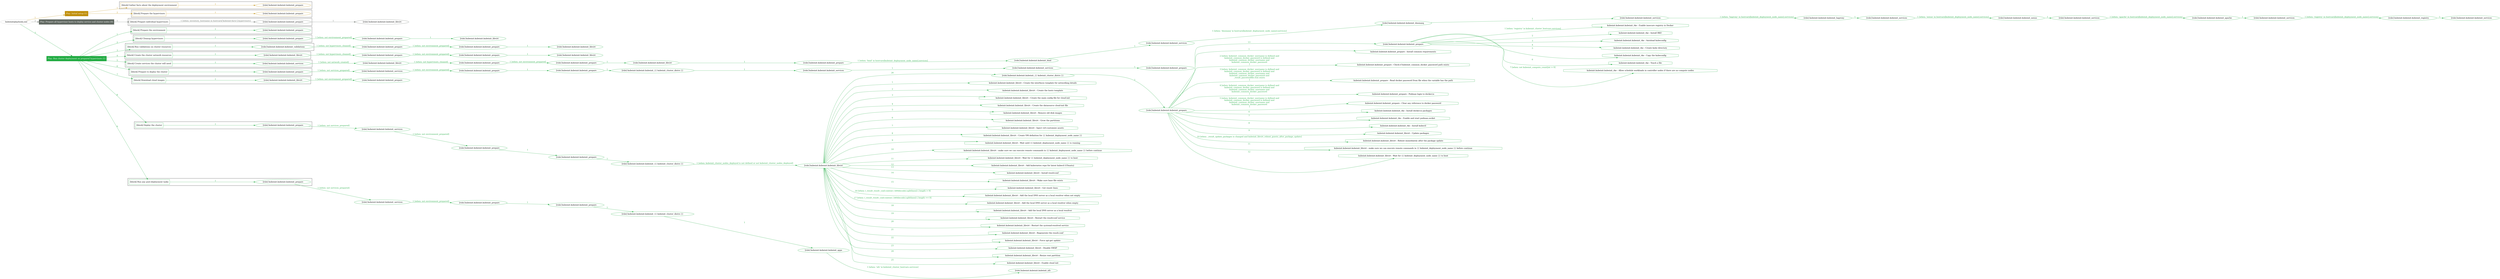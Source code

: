 digraph {
	graph [concentrate=true ordering=in rankdir=LR ratio=fill]
	edge [esep=5 sep=10]
	"kubeinit/playbook.yml" [id=root_node style=dotted]
	play_d7630426 [label="Play: Initial setup (1)" color="#c08f0c" fontcolor="#ffffff" id=play_d7630426 shape=box style=filled tooltip=localhost]
	"kubeinit/playbook.yml" -> play_d7630426 [label="1 " color="#c08f0c" fontcolor="#c08f0c" id=edge_6186f592 labeltooltip="1 " tooltip="1 "]
	subgraph "kubeinit.kubeinit.kubeinit_prepare" {
		role_f174a5b7 [label="[role] kubeinit.kubeinit.kubeinit_prepare" color="#c08f0c" id=role_f174a5b7 tooltip="kubeinit.kubeinit.kubeinit_prepare"]
	}
	subgraph "kubeinit.kubeinit.kubeinit_prepare" {
		role_2b1891bf [label="[role] kubeinit.kubeinit.kubeinit_prepare" color="#c08f0c" id=role_2b1891bf tooltip="kubeinit.kubeinit.kubeinit_prepare"]
	}
	subgraph "Play: Initial setup (1)" {
		play_d7630426 -> block_72f4b27d [label=1 color="#c08f0c" fontcolor="#c08f0c" id=edge_82aa6027 labeltooltip=1 tooltip=1]
		subgraph cluster_block_72f4b27d {
			block_72f4b27d [label="[block] Gather facts about the deployment environment" color="#c08f0c" id=block_72f4b27d labeltooltip="Gather facts about the deployment environment" shape=box tooltip="Gather facts about the deployment environment"]
			block_72f4b27d -> role_f174a5b7 [label="1 " color="#c08f0c" fontcolor="#c08f0c" id=edge_ca873983 labeltooltip="1 " tooltip="1 "]
		}
		play_d7630426 -> block_20f0e518 [label=2 color="#c08f0c" fontcolor="#c08f0c" id=edge_2b698513 labeltooltip=2 tooltip=2]
		subgraph cluster_block_20f0e518 {
			block_20f0e518 [label="[block] Prepare the hypervisors" color="#c08f0c" id=block_20f0e518 labeltooltip="Prepare the hypervisors" shape=box tooltip="Prepare the hypervisors"]
			block_20f0e518 -> role_2b1891bf [label="1 " color="#c08f0c" fontcolor="#c08f0c" id=edge_3a8e3088 labeltooltip="1 " tooltip="1 "]
		}
	}
	play_b2bd584c [label="Play: Prepare all hypervisor hosts to deploy service and cluster nodes (0)" color="#626a63" fontcolor="#ffffff" id=play_b2bd584c shape=box style=filled tooltip="Play: Prepare all hypervisor hosts to deploy service and cluster nodes (0)"]
	"kubeinit/playbook.yml" -> play_b2bd584c [label="2 " color="#626a63" fontcolor="#626a63" id=edge_94972485 labeltooltip="2 " tooltip="2 "]
	subgraph "kubeinit.kubeinit.kubeinit_libvirt" {
		role_99f44901 [label="[role] kubeinit.kubeinit.kubeinit_libvirt" color="#626a63" id=role_99f44901 tooltip="kubeinit.kubeinit.kubeinit_libvirt"]
	}
	subgraph "kubeinit.kubeinit.kubeinit_prepare" {
		role_785726aa [label="[role] kubeinit.kubeinit.kubeinit_prepare" color="#626a63" id=role_785726aa tooltip="kubeinit.kubeinit.kubeinit_prepare"]
		role_785726aa -> role_99f44901 [label="1 " color="#626a63" fontcolor="#626a63" id=edge_26c50a71 labeltooltip="1 " tooltip="1 "]
	}
	subgraph "Play: Prepare all hypervisor hosts to deploy service and cluster nodes (0)" {
		play_b2bd584c -> block_5d3178e6 [label=1 color="#626a63" fontcolor="#626a63" id=edge_681bf70f labeltooltip=1 tooltip=1]
		subgraph cluster_block_5d3178e6 {
			block_5d3178e6 [label="[block] Prepare individual hypervisors" color="#626a63" id=block_5d3178e6 labeltooltip="Prepare individual hypervisors" shape=box tooltip="Prepare individual hypervisors"]
			block_5d3178e6 -> role_785726aa [label="1 [when: inventory_hostname in hostvars['kubeinit-facts'].hypervisors]" color="#626a63" fontcolor="#626a63" id=edge_6f16a410 labeltooltip="1 [when: inventory_hostname in hostvars['kubeinit-facts'].hypervisors]" tooltip="1 [when: inventory_hostname in hostvars['kubeinit-facts'].hypervisors]"]
		}
	}
	play_5429fdf3 [label="Play: Run cluster deployment on prepared hypervisors (1)" color="#21ab42" fontcolor="#ffffff" id=play_5429fdf3 shape=box style=filled tooltip=localhost]
	"kubeinit/playbook.yml" -> play_5429fdf3 [label="3 " color="#21ab42" fontcolor="#21ab42" id=edge_417426d0 labeltooltip="3 " tooltip="3 "]
	subgraph "kubeinit.kubeinit.kubeinit_prepare" {
		role_e53ce7b7 [label="[role] kubeinit.kubeinit.kubeinit_prepare" color="#21ab42" id=role_e53ce7b7 tooltip="kubeinit.kubeinit.kubeinit_prepare"]
	}
	subgraph "kubeinit.kubeinit.kubeinit_libvirt" {
		role_d3d6a9a5 [label="[role] kubeinit.kubeinit.kubeinit_libvirt" color="#21ab42" id=role_d3d6a9a5 tooltip="kubeinit.kubeinit.kubeinit_libvirt"]
	}
	subgraph "kubeinit.kubeinit.kubeinit_prepare" {
		role_614852b3 [label="[role] kubeinit.kubeinit.kubeinit_prepare" color="#21ab42" id=role_614852b3 tooltip="kubeinit.kubeinit.kubeinit_prepare"]
		role_614852b3 -> role_d3d6a9a5 [label="1 " color="#21ab42" fontcolor="#21ab42" id=edge_6a63fb25 labeltooltip="1 " tooltip="1 "]
	}
	subgraph "kubeinit.kubeinit.kubeinit_prepare" {
		role_2cf34279 [label="[role] kubeinit.kubeinit.kubeinit_prepare" color="#21ab42" id=role_2cf34279 tooltip="kubeinit.kubeinit.kubeinit_prepare"]
		role_2cf34279 -> role_614852b3 [label="1 [when: not environment_prepared]" color="#21ab42" fontcolor="#21ab42" id=edge_291ad64c labeltooltip="1 [when: not environment_prepared]" tooltip="1 [when: not environment_prepared]"]
	}
	subgraph "kubeinit.kubeinit.kubeinit_libvirt" {
		role_a32f9aee [label="[role] kubeinit.kubeinit.kubeinit_libvirt" color="#21ab42" id=role_a32f9aee tooltip="kubeinit.kubeinit.kubeinit_libvirt"]
	}
	subgraph "kubeinit.kubeinit.kubeinit_prepare" {
		role_52d81473 [label="[role] kubeinit.kubeinit.kubeinit_prepare" color="#21ab42" id=role_52d81473 tooltip="kubeinit.kubeinit.kubeinit_prepare"]
		role_52d81473 -> role_a32f9aee [label="1 " color="#21ab42" fontcolor="#21ab42" id=edge_5fd5e8c0 labeltooltip="1 " tooltip="1 "]
	}
	subgraph "kubeinit.kubeinit.kubeinit_prepare" {
		role_1f756d0e [label="[role] kubeinit.kubeinit.kubeinit_prepare" color="#21ab42" id=role_1f756d0e tooltip="kubeinit.kubeinit.kubeinit_prepare"]
		role_1f756d0e -> role_52d81473 [label="1 [when: not environment_prepared]" color="#21ab42" fontcolor="#21ab42" id=edge_75bf63f0 labeltooltip="1 [when: not environment_prepared]" tooltip="1 [when: not environment_prepared]"]
	}
	subgraph "kubeinit.kubeinit.kubeinit_validations" {
		role_09213814 [label="[role] kubeinit.kubeinit.kubeinit_validations" color="#21ab42" id=role_09213814 tooltip="kubeinit.kubeinit.kubeinit_validations"]
		role_09213814 -> role_1f756d0e [label="1 [when: not hypervisors_cleaned]" color="#21ab42" fontcolor="#21ab42" id=edge_ecf8e88e labeltooltip="1 [when: not hypervisors_cleaned]" tooltip="1 [when: not hypervisors_cleaned]"]
	}
	subgraph "kubeinit.kubeinit.kubeinit_libvirt" {
		role_cd025301 [label="[role] kubeinit.kubeinit.kubeinit_libvirt" color="#21ab42" id=role_cd025301 tooltip="kubeinit.kubeinit.kubeinit_libvirt"]
	}
	subgraph "kubeinit.kubeinit.kubeinit_prepare" {
		role_a42c4426 [label="[role] kubeinit.kubeinit.kubeinit_prepare" color="#21ab42" id=role_a42c4426 tooltip="kubeinit.kubeinit.kubeinit_prepare"]
		role_a42c4426 -> role_cd025301 [label="1 " color="#21ab42" fontcolor="#21ab42" id=edge_bda5fb0e labeltooltip="1 " tooltip="1 "]
	}
	subgraph "kubeinit.kubeinit.kubeinit_prepare" {
		role_297b3be6 [label="[role] kubeinit.kubeinit.kubeinit_prepare" color="#21ab42" id=role_297b3be6 tooltip="kubeinit.kubeinit.kubeinit_prepare"]
		role_297b3be6 -> role_a42c4426 [label="1 [when: not environment_prepared]" color="#21ab42" fontcolor="#21ab42" id=edge_bd7a0ce2 labeltooltip="1 [when: not environment_prepared]" tooltip="1 [when: not environment_prepared]"]
	}
	subgraph "kubeinit.kubeinit.kubeinit_libvirt" {
		role_f69dc6ad [label="[role] kubeinit.kubeinit.kubeinit_libvirt" color="#21ab42" id=role_f69dc6ad tooltip="kubeinit.kubeinit.kubeinit_libvirt"]
		role_f69dc6ad -> role_297b3be6 [label="1 [when: not hypervisors_cleaned]" color="#21ab42" fontcolor="#21ab42" id=edge_9bc001b3 labeltooltip="1 [when: not hypervisors_cleaned]" tooltip="1 [when: not hypervisors_cleaned]"]
	}
	subgraph "kubeinit.kubeinit.kubeinit_services" {
		role_2b25bcc0 [label="[role] kubeinit.kubeinit.kubeinit_services" color="#21ab42" id=role_2b25bcc0 tooltip="kubeinit.kubeinit.kubeinit_services"]
	}
	subgraph "kubeinit.kubeinit.kubeinit_registry" {
		role_d5318ec6 [label="[role] kubeinit.kubeinit.kubeinit_registry" color="#21ab42" id=role_d5318ec6 tooltip="kubeinit.kubeinit.kubeinit_registry"]
		role_d5318ec6 -> role_2b25bcc0 [label="1 " color="#21ab42" fontcolor="#21ab42" id=edge_c362cf76 labeltooltip="1 " tooltip="1 "]
	}
	subgraph "kubeinit.kubeinit.kubeinit_services" {
		role_625a7eff [label="[role] kubeinit.kubeinit.kubeinit_services" color="#21ab42" id=role_625a7eff tooltip="kubeinit.kubeinit.kubeinit_services"]
		role_625a7eff -> role_d5318ec6 [label="1 [when: 'registry' in hostvars[kubeinit_deployment_node_name].services]" color="#21ab42" fontcolor="#21ab42" id=edge_f3a1c454 labeltooltip="1 [when: 'registry' in hostvars[kubeinit_deployment_node_name].services]" tooltip="1 [when: 'registry' in hostvars[kubeinit_deployment_node_name].services]"]
	}
	subgraph "kubeinit.kubeinit.kubeinit_apache" {
		role_00d7f1e0 [label="[role] kubeinit.kubeinit.kubeinit_apache" color="#21ab42" id=role_00d7f1e0 tooltip="kubeinit.kubeinit.kubeinit_apache"]
		role_00d7f1e0 -> role_625a7eff [label="1 " color="#21ab42" fontcolor="#21ab42" id=edge_b7467f21 labeltooltip="1 " tooltip="1 "]
	}
	subgraph "kubeinit.kubeinit.kubeinit_services" {
		role_c7f39414 [label="[role] kubeinit.kubeinit.kubeinit_services" color="#21ab42" id=role_c7f39414 tooltip="kubeinit.kubeinit.kubeinit_services"]
		role_c7f39414 -> role_00d7f1e0 [label="1 [when: 'apache' in hostvars[kubeinit_deployment_node_name].services]" color="#21ab42" fontcolor="#21ab42" id=edge_4b50162b labeltooltip="1 [when: 'apache' in hostvars[kubeinit_deployment_node_name].services]" tooltip="1 [when: 'apache' in hostvars[kubeinit_deployment_node_name].services]"]
	}
	subgraph "kubeinit.kubeinit.kubeinit_nexus" {
		role_c33dc240 [label="[role] kubeinit.kubeinit.kubeinit_nexus" color="#21ab42" id=role_c33dc240 tooltip="kubeinit.kubeinit.kubeinit_nexus"]
		role_c33dc240 -> role_c7f39414 [label="1 " color="#21ab42" fontcolor="#21ab42" id=edge_1bb4cd48 labeltooltip="1 " tooltip="1 "]
	}
	subgraph "kubeinit.kubeinit.kubeinit_services" {
		role_8f217f3e [label="[role] kubeinit.kubeinit.kubeinit_services" color="#21ab42" id=role_8f217f3e tooltip="kubeinit.kubeinit.kubeinit_services"]
		role_8f217f3e -> role_c33dc240 [label="1 [when: 'nexus' in hostvars[kubeinit_deployment_node_name].services]" color="#21ab42" fontcolor="#21ab42" id=edge_7f91e927 labeltooltip="1 [when: 'nexus' in hostvars[kubeinit_deployment_node_name].services]" tooltip="1 [when: 'nexus' in hostvars[kubeinit_deployment_node_name].services]"]
	}
	subgraph "kubeinit.kubeinit.kubeinit_haproxy" {
		role_0ed24064 [label="[role] kubeinit.kubeinit.kubeinit_haproxy" color="#21ab42" id=role_0ed24064 tooltip="kubeinit.kubeinit.kubeinit_haproxy"]
		role_0ed24064 -> role_8f217f3e [label="1 " color="#21ab42" fontcolor="#21ab42" id=edge_8a2be3cb labeltooltip="1 " tooltip="1 "]
	}
	subgraph "kubeinit.kubeinit.kubeinit_services" {
		role_bca3f1de [label="[role] kubeinit.kubeinit.kubeinit_services" color="#21ab42" id=role_bca3f1de tooltip="kubeinit.kubeinit.kubeinit_services"]
		role_bca3f1de -> role_0ed24064 [label="1 [when: 'haproxy' in hostvars[kubeinit_deployment_node_name].services]" color="#21ab42" fontcolor="#21ab42" id=edge_1f30d710 labeltooltip="1 [when: 'haproxy' in hostvars[kubeinit_deployment_node_name].services]" tooltip="1 [when: 'haproxy' in hostvars[kubeinit_deployment_node_name].services]"]
	}
	subgraph "kubeinit.kubeinit.kubeinit_dnsmasq" {
		role_a9f6199c [label="[role] kubeinit.kubeinit.kubeinit_dnsmasq" color="#21ab42" id=role_a9f6199c tooltip="kubeinit.kubeinit.kubeinit_dnsmasq"]
		role_a9f6199c -> role_bca3f1de [label="1 " color="#21ab42" fontcolor="#21ab42" id=edge_4d7b8718 labeltooltip="1 " tooltip="1 "]
	}
	subgraph "kubeinit.kubeinit.kubeinit_services" {
		role_20d169c3 [label="[role] kubeinit.kubeinit.kubeinit_services" color="#21ab42" id=role_20d169c3 tooltip="kubeinit.kubeinit.kubeinit_services"]
		role_20d169c3 -> role_a9f6199c [label="1 [when: 'dnsmasq' in hostvars[kubeinit_deployment_node_name].services]" color="#21ab42" fontcolor="#21ab42" id=edge_cd0b69bd labeltooltip="1 [when: 'dnsmasq' in hostvars[kubeinit_deployment_node_name].services]" tooltip="1 [when: 'dnsmasq' in hostvars[kubeinit_deployment_node_name].services]"]
	}
	subgraph "kubeinit.kubeinit.kubeinit_bind" {
		role_e2cbfd6f [label="[role] kubeinit.kubeinit.kubeinit_bind" color="#21ab42" id=role_e2cbfd6f tooltip="kubeinit.kubeinit.kubeinit_bind"]
		role_e2cbfd6f -> role_20d169c3 [label="1 " color="#21ab42" fontcolor="#21ab42" id=edge_66e5295b labeltooltip="1 " tooltip="1 "]
	}
	subgraph "kubeinit.kubeinit.kubeinit_prepare" {
		role_f84a5e07 [label="[role] kubeinit.kubeinit.kubeinit_prepare" color="#21ab42" id=role_f84a5e07 tooltip="kubeinit.kubeinit.kubeinit_prepare"]
		role_f84a5e07 -> role_e2cbfd6f [label="1 [when: 'bind' in hostvars[kubeinit_deployment_node_name].services]" color="#21ab42" fontcolor="#21ab42" id=edge_e8f1d95c labeltooltip="1 [when: 'bind' in hostvars[kubeinit_deployment_node_name].services]" tooltip="1 [when: 'bind' in hostvars[kubeinit_deployment_node_name].services]"]
	}
	subgraph "kubeinit.kubeinit.kubeinit_libvirt" {
		role_e64e03a9 [label="[role] kubeinit.kubeinit.kubeinit_libvirt" color="#21ab42" id=role_e64e03a9 tooltip="kubeinit.kubeinit.kubeinit_libvirt"]
		role_e64e03a9 -> role_f84a5e07 [label="1 " color="#21ab42" fontcolor="#21ab42" id=edge_0e96aa29 labeltooltip="1 " tooltip="1 "]
	}
	subgraph "kubeinit.kubeinit.kubeinit_prepare" {
		role_f126620a [label="[role] kubeinit.kubeinit.kubeinit_prepare" color="#21ab42" id=role_f126620a tooltip="kubeinit.kubeinit.kubeinit_prepare"]
		role_f126620a -> role_e64e03a9 [label="1 " color="#21ab42" fontcolor="#21ab42" id=edge_0d6c3c79 labeltooltip="1 " tooltip="1 "]
	}
	subgraph "kubeinit.kubeinit.kubeinit_prepare" {
		role_848fb8d8 [label="[role] kubeinit.kubeinit.kubeinit_prepare" color="#21ab42" id=role_848fb8d8 tooltip="kubeinit.kubeinit.kubeinit_prepare"]
		role_848fb8d8 -> role_f126620a [label="1 [when: not environment_prepared]" color="#21ab42" fontcolor="#21ab42" id=edge_74267ad3 labeltooltip="1 [when: not environment_prepared]" tooltip="1 [when: not environment_prepared]"]
	}
	subgraph "kubeinit.kubeinit.kubeinit_libvirt" {
		role_32ed69fa [label="[role] kubeinit.kubeinit.kubeinit_libvirt" color="#21ab42" id=role_32ed69fa tooltip="kubeinit.kubeinit.kubeinit_libvirt"]
		role_32ed69fa -> role_848fb8d8 [label="1 [when: not hypervisors_cleaned]" color="#21ab42" fontcolor="#21ab42" id=edge_1349332b labeltooltip="1 [when: not hypervisors_cleaned]" tooltip="1 [when: not hypervisors_cleaned]"]
	}
	subgraph "kubeinit.kubeinit.kubeinit_services" {
		role_92c1392a [label="[role] kubeinit.kubeinit.kubeinit_services" color="#21ab42" id=role_92c1392a tooltip="kubeinit.kubeinit.kubeinit_services"]
		role_92c1392a -> role_32ed69fa [label="1 [when: not network_created]" color="#21ab42" fontcolor="#21ab42" id=edge_e3269fe6 labeltooltip="1 [when: not network_created]" tooltip="1 [when: not network_created]"]
	}
	subgraph "kubeinit.kubeinit.kubeinit_prepare" {
		role_89e7debb [label="[role] kubeinit.kubeinit.kubeinit_prepare" color="#21ab42" id=role_89e7debb tooltip="kubeinit.kubeinit.kubeinit_prepare"]
	}
	subgraph "kubeinit.kubeinit.kubeinit_services" {
		role_19ffb498 [label="[role] kubeinit.kubeinit.kubeinit_services" color="#21ab42" id=role_19ffb498 tooltip="kubeinit.kubeinit.kubeinit_services"]
		role_19ffb498 -> role_89e7debb [label="1 " color="#21ab42" fontcolor="#21ab42" id=edge_e6243e8b labeltooltip="1 " tooltip="1 "]
	}
	subgraph "kubeinit.kubeinit.kubeinit_services" {
		role_038a5478 [label="[role] kubeinit.kubeinit.kubeinit_services" color="#21ab42" id=role_038a5478 tooltip="kubeinit.kubeinit.kubeinit_services"]
		role_038a5478 -> role_19ffb498 [label="1 " color="#21ab42" fontcolor="#21ab42" id=edge_67b1daf3 labeltooltip="1 " tooltip="1 "]
	}
	subgraph "kubeinit.kubeinit.kubeinit_{{ kubeinit_cluster_distro }}" {
		role_bf86c2d0 [label="[role] kubeinit.kubeinit.kubeinit_{{ kubeinit_cluster_distro }}" color="#21ab42" id=role_bf86c2d0 tooltip="kubeinit.kubeinit.kubeinit_{{ kubeinit_cluster_distro }}"]
		role_bf86c2d0 -> role_038a5478 [label="1 " color="#21ab42" fontcolor="#21ab42" id=edge_a07042ea labeltooltip="1 " tooltip="1 "]
	}
	subgraph "kubeinit.kubeinit.kubeinit_prepare" {
		role_8941cff4 [label="[role] kubeinit.kubeinit.kubeinit_prepare" color="#21ab42" id=role_8941cff4 tooltip="kubeinit.kubeinit.kubeinit_prepare"]
		role_8941cff4 -> role_bf86c2d0 [label="1 " color="#21ab42" fontcolor="#21ab42" id=edge_11d1d630 labeltooltip="1 " tooltip="1 "]
	}
	subgraph "kubeinit.kubeinit.kubeinit_prepare" {
		role_c56b4e41 [label="[role] kubeinit.kubeinit.kubeinit_prepare" color="#21ab42" id=role_c56b4e41 tooltip="kubeinit.kubeinit.kubeinit_prepare"]
		role_c56b4e41 -> role_8941cff4 [label="1 " color="#21ab42" fontcolor="#21ab42" id=edge_83d3fdc8 labeltooltip="1 " tooltip="1 "]
	}
	subgraph "kubeinit.kubeinit.kubeinit_services" {
		role_69688699 [label="[role] kubeinit.kubeinit.kubeinit_services" color="#21ab42" id=role_69688699 tooltip="kubeinit.kubeinit.kubeinit_services"]
		role_69688699 -> role_c56b4e41 [label="1 [when: not environment_prepared]" color="#21ab42" fontcolor="#21ab42" id=edge_01d7ccff labeltooltip="1 [when: not environment_prepared]" tooltip="1 [when: not environment_prepared]"]
	}
	subgraph "kubeinit.kubeinit.kubeinit_prepare" {
		role_2dfd5dc5 [label="[role] kubeinit.kubeinit.kubeinit_prepare" color="#21ab42" id=role_2dfd5dc5 tooltip="kubeinit.kubeinit.kubeinit_prepare"]
		role_2dfd5dc5 -> role_69688699 [label="1 [when: not services_prepared]" color="#21ab42" fontcolor="#21ab42" id=edge_8a5c8348 labeltooltip="1 [when: not services_prepared]" tooltip="1 [when: not services_prepared]"]
	}
	subgraph "kubeinit.kubeinit.kubeinit_prepare" {
		role_c169dea8 [label="[role] kubeinit.kubeinit.kubeinit_prepare" color="#21ab42" id=role_c169dea8 tooltip="kubeinit.kubeinit.kubeinit_prepare"]
	}
	subgraph "kubeinit.kubeinit.kubeinit_libvirt" {
		role_140b3085 [label="[role] kubeinit.kubeinit.kubeinit_libvirt" color="#21ab42" id=role_140b3085 tooltip="kubeinit.kubeinit.kubeinit_libvirt"]
		role_140b3085 -> role_c169dea8 [label="1 [when: not environment_prepared]" color="#21ab42" fontcolor="#21ab42" id=edge_5dfe78a4 labeltooltip="1 [when: not environment_prepared]" tooltip="1 [when: not environment_prepared]"]
	}
	subgraph "kubeinit.kubeinit.kubeinit_prepare" {
		role_e8f7cb70 [label="[role] kubeinit.kubeinit.kubeinit_prepare" color="#21ab42" id=role_e8f7cb70 tooltip="kubeinit.kubeinit.kubeinit_prepare"]
		task_f907764f [label="kubeinit.kubeinit.kubeinit_rke : Enable insecure registry in Docker" color="#21ab42" id=task_f907764f shape=octagon tooltip="kubeinit.kubeinit.kubeinit_rke : Enable insecure registry in Docker"]
		role_e8f7cb70 -> task_f907764f [label="1 [when: 'registry' in kubeinit_cluster_hostvars.services]" color="#21ab42" fontcolor="#21ab42" id=edge_9311d511 labeltooltip="1 [when: 'registry' in kubeinit_cluster_hostvars.services]" tooltip="1 [when: 'registry' in kubeinit_cluster_hostvars.services]"]
		task_2a68c012 [label="kubeinit.kubeinit.kubeinit_rke : Install RKE" color="#21ab42" id=task_2a68c012 shape=octagon tooltip="kubeinit.kubeinit.kubeinit_rke : Install RKE"]
		role_e8f7cb70 -> task_2a68c012 [label="2 " color="#21ab42" fontcolor="#21ab42" id=edge_b1a9591a labeltooltip="2 " tooltip="2 "]
		task_7735698d [label="kubeinit.kubeinit.kubeinit_rke : Autoload kubeconfig" color="#21ab42" id=task_7735698d shape=octagon tooltip="kubeinit.kubeinit.kubeinit_rke : Autoload kubeconfig"]
		role_e8f7cb70 -> task_7735698d [label="3 " color="#21ab42" fontcolor="#21ab42" id=edge_57ed6bdc labeltooltip="3 " tooltip="3 "]
		task_3555c6ad [label="kubeinit.kubeinit.kubeinit_rke : Create kube directory" color="#21ab42" id=task_3555c6ad shape=octagon tooltip="kubeinit.kubeinit.kubeinit_rke : Create kube directory"]
		role_e8f7cb70 -> task_3555c6ad [label="4 " color="#21ab42" fontcolor="#21ab42" id=edge_ee790bb1 labeltooltip="4 " tooltip="4 "]
		task_f5e4bf6a [label="kubeinit.kubeinit.kubeinit_rke : Copy the kubeconfig" color="#21ab42" id=task_f5e4bf6a shape=octagon tooltip="kubeinit.kubeinit.kubeinit_rke : Copy the kubeconfig"]
		role_e8f7cb70 -> task_f5e4bf6a [label="5 " color="#21ab42" fontcolor="#21ab42" id=edge_d25e945c labeltooltip="5 " tooltip="5 "]
		task_cc2a637e [label="kubeinit.kubeinit.kubeinit_rke : Touch a file" color="#21ab42" id=task_cc2a637e shape=octagon tooltip="kubeinit.kubeinit.kubeinit_rke : Touch a file"]
		role_e8f7cb70 -> task_cc2a637e [label="6 " color="#21ab42" fontcolor="#21ab42" id=edge_16b4e2fa labeltooltip="6 " tooltip="6 "]
		task_39144019 [label="kubeinit.kubeinit.kubeinit_rke : Allow schedule workloads in controller nodes if there are no compute nodes" color="#21ab42" id=task_39144019 shape=octagon tooltip="kubeinit.kubeinit.kubeinit_rke : Allow schedule workloads in controller nodes if there are no compute nodes"]
		role_e8f7cb70 -> task_39144019 [label="7 [when: not kubeinit_compute_count|int > 0]" color="#21ab42" fontcolor="#21ab42" id=edge_04189ab2 labeltooltip="7 [when: not kubeinit_compute_count|int > 0]" tooltip="7 [when: not kubeinit_compute_count|int > 0]"]
	}
	subgraph "kubeinit.kubeinit.kubeinit_prepare" {
		role_1b59782e [label="[role] kubeinit.kubeinit.kubeinit_prepare" color="#21ab42" id=role_1b59782e tooltip="kubeinit.kubeinit.kubeinit_prepare"]
		task_bac04933 [label="kubeinit.kubeinit.kubeinit_prepare : Install common requirements" color="#21ab42" id=task_bac04933 shape=octagon tooltip="kubeinit.kubeinit.kubeinit_prepare : Install common requirements"]
		role_1b59782e -> task_bac04933 [label="1 " color="#21ab42" fontcolor="#21ab42" id=edge_6a2d7457 labeltooltip="1 " tooltip="1 "]
		task_f7f42265 [label="kubeinit.kubeinit.kubeinit_prepare : Check if kubeinit_common_docker_password path exists" color="#21ab42" id=task_f7f42265 shape=octagon tooltip="kubeinit.kubeinit.kubeinit_prepare : Check if kubeinit_common_docker_password path exists"]
		role_1b59782e -> task_f7f42265 [label="2 [when: kubeinit_common_docker_username is defined and
kubeinit_common_docker_password is defined and
kubeinit_common_docker_username and
kubeinit_common_docker_password
]" color="#21ab42" fontcolor="#21ab42" id=edge_e258e07a labeltooltip="2 [when: kubeinit_common_docker_username is defined and
kubeinit_common_docker_password is defined and
kubeinit_common_docker_username and
kubeinit_common_docker_password
]" tooltip="2 [when: kubeinit_common_docker_username is defined and
kubeinit_common_docker_password is defined and
kubeinit_common_docker_username and
kubeinit_common_docker_password
]"]
		task_36eddfe1 [label="kubeinit.kubeinit.kubeinit_prepare : Read docker password from file when the variable has the path" color="#21ab42" id=task_36eddfe1 shape=octagon tooltip="kubeinit.kubeinit.kubeinit_prepare : Read docker password from file when the variable has the path"]
		role_1b59782e -> task_36eddfe1 [label="3 [when: kubeinit_common_docker_username is defined and
kubeinit_common_docker_password is defined and
kubeinit_common_docker_username and
kubeinit_common_docker_password and
_result_passwordfile.stat.exists
]" color="#21ab42" fontcolor="#21ab42" id=edge_fe2bb326 labeltooltip="3 [when: kubeinit_common_docker_username is defined and
kubeinit_common_docker_password is defined and
kubeinit_common_docker_username and
kubeinit_common_docker_password and
_result_passwordfile.stat.exists
]" tooltip="3 [when: kubeinit_common_docker_username is defined and
kubeinit_common_docker_password is defined and
kubeinit_common_docker_username and
kubeinit_common_docker_password and
_result_passwordfile.stat.exists
]"]
		task_0e2bea5c [label="kubeinit.kubeinit.kubeinit_prepare : Podman login to docker.io" color="#21ab42" id=task_0e2bea5c shape=octagon tooltip="kubeinit.kubeinit.kubeinit_prepare : Podman login to docker.io"]
		role_1b59782e -> task_0e2bea5c [label="4 [when: kubeinit_common_docker_username is defined and
kubeinit_common_docker_password is defined and
kubeinit_common_docker_username and
kubeinit_common_docker_password
]" color="#21ab42" fontcolor="#21ab42" id=edge_931abf28 labeltooltip="4 [when: kubeinit_common_docker_username is defined and
kubeinit_common_docker_password is defined and
kubeinit_common_docker_username and
kubeinit_common_docker_password
]" tooltip="4 [when: kubeinit_common_docker_username is defined and
kubeinit_common_docker_password is defined and
kubeinit_common_docker_username and
kubeinit_common_docker_password
]"]
		task_cbdad895 [label="kubeinit.kubeinit.kubeinit_prepare : Clear any reference to docker password" color="#21ab42" id=task_cbdad895 shape=octagon tooltip="kubeinit.kubeinit.kubeinit_prepare : Clear any reference to docker password"]
		role_1b59782e -> task_cbdad895 [label="5 [when: kubeinit_common_docker_username is defined and
kubeinit_common_docker_password is defined and
kubeinit_common_docker_username and
kubeinit_common_docker_password
]" color="#21ab42" fontcolor="#21ab42" id=edge_878f6db7 labeltooltip="5 [when: kubeinit_common_docker_username is defined and
kubeinit_common_docker_password is defined and
kubeinit_common_docker_username and
kubeinit_common_docker_password
]" tooltip="5 [when: kubeinit_common_docker_username is defined and
kubeinit_common_docker_password is defined and
kubeinit_common_docker_username and
kubeinit_common_docker_password
]"]
		task_e8fc50b1 [label="kubeinit.kubeinit.kubeinit_rke : Install docker.io packages" color="#21ab42" id=task_e8fc50b1 shape=octagon tooltip="kubeinit.kubeinit.kubeinit_rke : Install docker.io packages"]
		role_1b59782e -> task_e8fc50b1 [label="6 " color="#21ab42" fontcolor="#21ab42" id=edge_16a8f06b labeltooltip="6 " tooltip="6 "]
		task_a5388b2d [label="kubeinit.kubeinit.kubeinit_rke : Enable and start podman.socket" color="#21ab42" id=task_a5388b2d shape=octagon tooltip="kubeinit.kubeinit.kubeinit_rke : Enable and start podman.socket"]
		role_1b59782e -> task_a5388b2d [label="7 " color="#21ab42" fontcolor="#21ab42" id=edge_fbdf18c8 labeltooltip="7 " tooltip="7 "]
		task_77375b40 [label="kubeinit.kubeinit.kubeinit_rke : Install kubectl" color="#21ab42" id=task_77375b40 shape=octagon tooltip="kubeinit.kubeinit.kubeinit_rke : Install kubectl"]
		role_1b59782e -> task_77375b40 [label="8 " color="#21ab42" fontcolor="#21ab42" id=edge_604eebc9 labeltooltip="8 " tooltip="8 "]
		task_c407c488 [label="kubeinit.kubeinit.kubeinit_libvirt : Update packages" color="#21ab42" id=task_c407c488 shape=octagon tooltip="kubeinit.kubeinit.kubeinit_libvirt : Update packages"]
		role_1b59782e -> task_c407c488 [label="9 " color="#21ab42" fontcolor="#21ab42" id=edge_9783898b labeltooltip="9 " tooltip="9 "]
		task_86f91c22 [label="kubeinit.kubeinit.kubeinit_libvirt : Reboot immediately after the package update" color="#21ab42" id=task_86f91c22 shape=octagon tooltip="kubeinit.kubeinit.kubeinit_libvirt : Reboot immediately after the package update"]
		role_1b59782e -> task_86f91c22 [label="10 [when: _result_update_packages is changed and kubeinit_libvirt_reboot_guests_after_package_update]" color="#21ab42" fontcolor="#21ab42" id=edge_4ce58080 labeltooltip="10 [when: _result_update_packages is changed and kubeinit_libvirt_reboot_guests_after_package_update]" tooltip="10 [when: _result_update_packages is changed and kubeinit_libvirt_reboot_guests_after_package_update]"]
		task_30f77a62 [label="kubeinit.kubeinit.kubeinit_libvirt : make sure we can execute remote commands in {{ kubeinit_deployment_node_name }} before continue" color="#21ab42" id=task_30f77a62 shape=octagon tooltip="kubeinit.kubeinit.kubeinit_libvirt : make sure we can execute remote commands in {{ kubeinit_deployment_node_name }} before continue"]
		role_1b59782e -> task_30f77a62 [label="11 " color="#21ab42" fontcolor="#21ab42" id=edge_0d9ce09b labeltooltip="11 " tooltip="11 "]
		task_7508d83c [label="kubeinit.kubeinit.kubeinit_libvirt : Wait for {{ kubeinit_deployment_node_name }} to boot" color="#21ab42" id=task_7508d83c shape=octagon tooltip="kubeinit.kubeinit.kubeinit_libvirt : Wait for {{ kubeinit_deployment_node_name }} to boot"]
		role_1b59782e -> task_7508d83c [label="12 " color="#21ab42" fontcolor="#21ab42" id=edge_e334e8c9 labeltooltip="12 " tooltip="12 "]
		role_1b59782e -> role_e8f7cb70 [label="13 " color="#21ab42" fontcolor="#21ab42" id=edge_437e810e labeltooltip="13 " tooltip="13 "]
	}
	subgraph "kubeinit.kubeinit.kubeinit_{{ kubeinit_cluster_distro }}" {
		role_1c7f4998 [label="[role] kubeinit.kubeinit.kubeinit_{{ kubeinit_cluster_distro }}" color="#21ab42" id=role_1c7f4998 tooltip="kubeinit.kubeinit.kubeinit_{{ kubeinit_cluster_distro }}"]
		role_1c7f4998 -> role_1b59782e [label="1 " color="#21ab42" fontcolor="#21ab42" id=edge_db5a4ac1 labeltooltip="1 " tooltip="1 "]
	}
	subgraph "kubeinit.kubeinit.kubeinit_libvirt" {
		role_4cc4d372 [label="[role] kubeinit.kubeinit.kubeinit_libvirt" color="#21ab42" id=role_4cc4d372 tooltip="kubeinit.kubeinit.kubeinit_libvirt"]
		task_dc6d49f0 [label="kubeinit.kubeinit.kubeinit_libvirt : Create the interfaces template for networking details" color="#21ab42" id=task_dc6d49f0 shape=octagon tooltip="kubeinit.kubeinit.kubeinit_libvirt : Create the interfaces template for networking details"]
		role_4cc4d372 -> task_dc6d49f0 [label="1 " color="#21ab42" fontcolor="#21ab42" id=edge_7ab789b1 labeltooltip="1 " tooltip="1 "]
		task_ec91ced0 [label="kubeinit.kubeinit.kubeinit_libvirt : Create the hosts template" color="#21ab42" id=task_ec91ced0 shape=octagon tooltip="kubeinit.kubeinit.kubeinit_libvirt : Create the hosts template"]
		role_4cc4d372 -> task_ec91ced0 [label="2 " color="#21ab42" fontcolor="#21ab42" id=edge_ff872393 labeltooltip="2 " tooltip="2 "]
		task_68d047e3 [label="kubeinit.kubeinit.kubeinit_libvirt : Create the main config file for cloud-init" color="#21ab42" id=task_68d047e3 shape=octagon tooltip="kubeinit.kubeinit.kubeinit_libvirt : Create the main config file for cloud-init"]
		role_4cc4d372 -> task_68d047e3 [label="3 " color="#21ab42" fontcolor="#21ab42" id=edge_aef25f08 labeltooltip="3 " tooltip="3 "]
		task_91a0ec90 [label="kubeinit.kubeinit.kubeinit_libvirt : Create the datasource cloud-init file" color="#21ab42" id=task_91a0ec90 shape=octagon tooltip="kubeinit.kubeinit.kubeinit_libvirt : Create the datasource cloud-init file"]
		role_4cc4d372 -> task_91a0ec90 [label="4 " color="#21ab42" fontcolor="#21ab42" id=edge_01f8f887 labeltooltip="4 " tooltip="4 "]
		task_dd42ade3 [label="kubeinit.kubeinit.kubeinit_libvirt : Remove old disk images" color="#21ab42" id=task_dd42ade3 shape=octagon tooltip="kubeinit.kubeinit.kubeinit_libvirt : Remove old disk images"]
		role_4cc4d372 -> task_dd42ade3 [label="5 " color="#21ab42" fontcolor="#21ab42" id=edge_9143c16d labeltooltip="5 " tooltip="5 "]
		task_7570618c [label="kubeinit.kubeinit.kubeinit_libvirt : Grow the partitions" color="#21ab42" id=task_7570618c shape=octagon tooltip="kubeinit.kubeinit.kubeinit_libvirt : Grow the partitions"]
		role_4cc4d372 -> task_7570618c [label="6 " color="#21ab42" fontcolor="#21ab42" id=edge_d198e7f8 labeltooltip="6 " tooltip="6 "]
		task_fc0b32e2 [label="kubeinit.kubeinit.kubeinit_libvirt : Inject virt-customize assets" color="#21ab42" id=task_fc0b32e2 shape=octagon tooltip="kubeinit.kubeinit.kubeinit_libvirt : Inject virt-customize assets"]
		role_4cc4d372 -> task_fc0b32e2 [label="7 " color="#21ab42" fontcolor="#21ab42" id=edge_e98c9ca9 labeltooltip="7 " tooltip="7 "]
		task_491b055a [label="kubeinit.kubeinit.kubeinit_libvirt : Create VM definition for {{ kubeinit_deployment_node_name }}" color="#21ab42" id=task_491b055a shape=octagon tooltip="kubeinit.kubeinit.kubeinit_libvirt : Create VM definition for {{ kubeinit_deployment_node_name }}"]
		role_4cc4d372 -> task_491b055a [label="8 " color="#21ab42" fontcolor="#21ab42" id=edge_0f649f14 labeltooltip="8 " tooltip="8 "]
		task_b7396cc9 [label="kubeinit.kubeinit.kubeinit_libvirt : Wait until {{ kubeinit_deployment_node_name }} is running" color="#21ab42" id=task_b7396cc9 shape=octagon tooltip="kubeinit.kubeinit.kubeinit_libvirt : Wait until {{ kubeinit_deployment_node_name }} is running"]
		role_4cc4d372 -> task_b7396cc9 [label="9 " color="#21ab42" fontcolor="#21ab42" id=edge_07ac9c30 labeltooltip="9 " tooltip="9 "]
		task_363997ce [label="kubeinit.kubeinit.kubeinit_libvirt : make sure we can execute remote commands in {{ kubeinit_deployment_node_name }} before continue" color="#21ab42" id=task_363997ce shape=octagon tooltip="kubeinit.kubeinit.kubeinit_libvirt : make sure we can execute remote commands in {{ kubeinit_deployment_node_name }} before continue"]
		role_4cc4d372 -> task_363997ce [label="10 " color="#21ab42" fontcolor="#21ab42" id=edge_4c143fe7 labeltooltip="10 " tooltip="10 "]
		task_4c78907a [label="kubeinit.kubeinit.kubeinit_libvirt : Wait for {{ kubeinit_deployment_node_name }} to boot" color="#21ab42" id=task_4c78907a shape=octagon tooltip="kubeinit.kubeinit.kubeinit_libvirt : Wait for {{ kubeinit_deployment_node_name }} to boot"]
		role_4cc4d372 -> task_4c78907a [label="11 " color="#21ab42" fontcolor="#21ab42" id=edge_f8bf0b10 labeltooltip="11 " tooltip="11 "]
		task_458b5aa8 [label="kubeinit.kubeinit.kubeinit_libvirt : Add kubernetes repo for latest kubectl (Ubuntu)" color="#21ab42" id=task_458b5aa8 shape=octagon tooltip="kubeinit.kubeinit.kubeinit_libvirt : Add kubernetes repo for latest kubectl (Ubuntu)"]
		role_4cc4d372 -> task_458b5aa8 [label="12 " color="#21ab42" fontcolor="#21ab42" id=edge_dab4b139 labeltooltip="12 " tooltip="12 "]
		task_1304cf60 [label="kubeinit.kubeinit.kubeinit_libvirt : Install resolvconf" color="#21ab42" id=task_1304cf60 shape=octagon tooltip="kubeinit.kubeinit.kubeinit_libvirt : Install resolvconf"]
		role_4cc4d372 -> task_1304cf60 [label="13 " color="#21ab42" fontcolor="#21ab42" id=edge_7768fe26 labeltooltip="13 " tooltip="13 "]
		task_73be7785 [label="kubeinit.kubeinit.kubeinit_libvirt : Make sure base file exists" color="#21ab42" id=task_73be7785 shape=octagon tooltip="kubeinit.kubeinit.kubeinit_libvirt : Make sure base file exists"]
		role_4cc4d372 -> task_73be7785 [label="14 " color="#21ab42" fontcolor="#21ab42" id=edge_49c53f8b labeltooltip="14 " tooltip="14 "]
		task_875bf408 [label="kubeinit.kubeinit.kubeinit_libvirt : Get resolv lines" color="#21ab42" id=task_875bf408 shape=octagon tooltip="kubeinit.kubeinit.kubeinit_libvirt : Get resolv lines"]
		role_4cc4d372 -> task_875bf408 [label="15 " color="#21ab42" fontcolor="#21ab42" id=edge_adf09ed5 labeltooltip="15 " tooltip="15 "]
		task_ead7c61d [label="kubeinit.kubeinit.kubeinit_libvirt : Add the local DNS server as a local resolver when not empty" color="#21ab42" id=task_ead7c61d shape=octagon tooltip="kubeinit.kubeinit.kubeinit_libvirt : Add the local DNS server as a local resolver when not empty"]
		role_4cc4d372 -> task_ead7c61d [label="16 [when: (_result_resolv_conf.content | b64decode).splitlines() | length > 0]" color="#21ab42" fontcolor="#21ab42" id=edge_94f3b3d1 labeltooltip="16 [when: (_result_resolv_conf.content | b64decode).splitlines() | length > 0]" tooltip="16 [when: (_result_resolv_conf.content | b64decode).splitlines() | length > 0]"]
		task_2ce1b182 [label="kubeinit.kubeinit.kubeinit_libvirt : Add the local DNS server as a local resolver when empty" color="#21ab42" id=task_2ce1b182 shape=octagon tooltip="kubeinit.kubeinit.kubeinit_libvirt : Add the local DNS server as a local resolver when empty"]
		role_4cc4d372 -> task_2ce1b182 [label="17 [when: (_result_resolv_conf.content | b64decode).splitlines() | length == 0]" color="#21ab42" fontcolor="#21ab42" id=edge_7b77634d labeltooltip="17 [when: (_result_resolv_conf.content | b64decode).splitlines() | length == 0]" tooltip="17 [when: (_result_resolv_conf.content | b64decode).splitlines() | length == 0]"]
		task_ae91aea4 [label="kubeinit.kubeinit.kubeinit_libvirt : Add the local DNS server as a local resolver" color="#21ab42" id=task_ae91aea4 shape=octagon tooltip="kubeinit.kubeinit.kubeinit_libvirt : Add the local DNS server as a local resolver"]
		role_4cc4d372 -> task_ae91aea4 [label="18 " color="#21ab42" fontcolor="#21ab42" id=edge_c590c624 labeltooltip="18 " tooltip="18 "]
		task_5ed86ae9 [label="kubeinit.kubeinit.kubeinit_libvirt : Restart the resolvconf service" color="#21ab42" id=task_5ed86ae9 shape=octagon tooltip="kubeinit.kubeinit.kubeinit_libvirt : Restart the resolvconf service"]
		role_4cc4d372 -> task_5ed86ae9 [label="19 " color="#21ab42" fontcolor="#21ab42" id=edge_abc736c8 labeltooltip="19 " tooltip="19 "]
		task_49a4bea7 [label="kubeinit.kubeinit.kubeinit_libvirt : Restart the systemd-resolved service" color="#21ab42" id=task_49a4bea7 shape=octagon tooltip="kubeinit.kubeinit.kubeinit_libvirt : Restart the systemd-resolved service"]
		role_4cc4d372 -> task_49a4bea7 [label="20 " color="#21ab42" fontcolor="#21ab42" id=edge_3797e034 labeltooltip="20 " tooltip="20 "]
		task_dc4dd0e5 [label="kubeinit.kubeinit.kubeinit_libvirt : Regenerate the resolv.conf" color="#21ab42" id=task_dc4dd0e5 shape=octagon tooltip="kubeinit.kubeinit.kubeinit_libvirt : Regenerate the resolv.conf"]
		role_4cc4d372 -> task_dc4dd0e5 [label="21 " color="#21ab42" fontcolor="#21ab42" id=edge_0a93d643 labeltooltip="21 " tooltip="21 "]
		task_f2e2fb26 [label="kubeinit.kubeinit.kubeinit_libvirt : Force apt-get update" color="#21ab42" id=task_f2e2fb26 shape=octagon tooltip="kubeinit.kubeinit.kubeinit_libvirt : Force apt-get update"]
		role_4cc4d372 -> task_f2e2fb26 [label="22 " color="#21ab42" fontcolor="#21ab42" id=edge_de8345bd labeltooltip="22 " tooltip="22 "]
		task_cb198fa3 [label="kubeinit.kubeinit.kubeinit_libvirt : Disable SWAP" color="#21ab42" id=task_cb198fa3 shape=octagon tooltip="kubeinit.kubeinit.kubeinit_libvirt : Disable SWAP"]
		role_4cc4d372 -> task_cb198fa3 [label="23 " color="#21ab42" fontcolor="#21ab42" id=edge_e78f24bc labeltooltip="23 " tooltip="23 "]
		task_4d1c21c3 [label="kubeinit.kubeinit.kubeinit_libvirt : Resize root partition" color="#21ab42" id=task_4d1c21c3 shape=octagon tooltip="kubeinit.kubeinit.kubeinit_libvirt : Resize root partition"]
		role_4cc4d372 -> task_4d1c21c3 [label="24 " color="#21ab42" fontcolor="#21ab42" id=edge_e77a7c6a labeltooltip="24 " tooltip="24 "]
		task_e6db7459 [label="kubeinit.kubeinit.kubeinit_libvirt : Enable cloud init" color="#21ab42" id=task_e6db7459 shape=octagon tooltip="kubeinit.kubeinit.kubeinit_libvirt : Enable cloud init"]
		role_4cc4d372 -> task_e6db7459 [label="25 " color="#21ab42" fontcolor="#21ab42" id=edge_a383fe88 labeltooltip="25 " tooltip="25 "]
		role_4cc4d372 -> role_1c7f4998 [label="26 " color="#21ab42" fontcolor="#21ab42" id=edge_1df73ddf labeltooltip="26 " tooltip="26 "]
	}
	subgraph "kubeinit.kubeinit.kubeinit_{{ kubeinit_cluster_distro }}" {
		role_c153791c [label="[role] kubeinit.kubeinit.kubeinit_{{ kubeinit_cluster_distro }}" color="#21ab42" id=role_c153791c tooltip="kubeinit.kubeinit.kubeinit_{{ kubeinit_cluster_distro }}"]
		role_c153791c -> role_4cc4d372 [label="1 [when: kubeinit_cluster_nodes_deployed is not defined or not kubeinit_cluster_nodes_deployed]" color="#21ab42" fontcolor="#21ab42" id=edge_3be39bba labeltooltip="1 [when: kubeinit_cluster_nodes_deployed is not defined or not kubeinit_cluster_nodes_deployed]" tooltip="1 [when: kubeinit_cluster_nodes_deployed is not defined or not kubeinit_cluster_nodes_deployed]"]
	}
	subgraph "kubeinit.kubeinit.kubeinit_prepare" {
		role_1a265939 [label="[role] kubeinit.kubeinit.kubeinit_prepare" color="#21ab42" id=role_1a265939 tooltip="kubeinit.kubeinit.kubeinit_prepare"]
		role_1a265939 -> role_c153791c [label="1 " color="#21ab42" fontcolor="#21ab42" id=edge_1662e834 labeltooltip="1 " tooltip="1 "]
	}
	subgraph "kubeinit.kubeinit.kubeinit_prepare" {
		role_570d98fe [label="[role] kubeinit.kubeinit.kubeinit_prepare" color="#21ab42" id=role_570d98fe tooltip="kubeinit.kubeinit.kubeinit_prepare"]
		role_570d98fe -> role_1a265939 [label="1 " color="#21ab42" fontcolor="#21ab42" id=edge_b0b616e6 labeltooltip="1 " tooltip="1 "]
	}
	subgraph "kubeinit.kubeinit.kubeinit_services" {
		role_f4736029 [label="[role] kubeinit.kubeinit.kubeinit_services" color="#21ab42" id=role_f4736029 tooltip="kubeinit.kubeinit.kubeinit_services"]
		role_f4736029 -> role_570d98fe [label="1 [when: not environment_prepared]" color="#21ab42" fontcolor="#21ab42" id=edge_204f0f59 labeltooltip="1 [when: not environment_prepared]" tooltip="1 [when: not environment_prepared]"]
	}
	subgraph "kubeinit.kubeinit.kubeinit_prepare" {
		role_a070d07f [label="[role] kubeinit.kubeinit.kubeinit_prepare" color="#21ab42" id=role_a070d07f tooltip="kubeinit.kubeinit.kubeinit_prepare"]
		role_a070d07f -> role_f4736029 [label="1 [when: not services_prepared]" color="#21ab42" fontcolor="#21ab42" id=edge_7ade3418 labeltooltip="1 [when: not services_prepared]" tooltip="1 [when: not services_prepared]"]
	}
	subgraph "kubeinit.kubeinit.kubeinit_nfs" {
		role_8c647183 [label="[role] kubeinit.kubeinit.kubeinit_nfs" color="#21ab42" id=role_8c647183 tooltip="kubeinit.kubeinit.kubeinit_nfs"]
	}
	subgraph "kubeinit.kubeinit.kubeinit_apps" {
		role_08d6ea29 [label="[role] kubeinit.kubeinit.kubeinit_apps" color="#21ab42" id=role_08d6ea29 tooltip="kubeinit.kubeinit.kubeinit_apps"]
		role_08d6ea29 -> role_8c647183 [label="1 [when: 'nfs' in kubeinit_cluster_hostvars.services]" color="#21ab42" fontcolor="#21ab42" id=edge_a6699829 labeltooltip="1 [when: 'nfs' in kubeinit_cluster_hostvars.services]" tooltip="1 [when: 'nfs' in kubeinit_cluster_hostvars.services]"]
	}
	subgraph "kubeinit.kubeinit.kubeinit_{{ kubeinit_cluster_distro }}" {
		role_53318c06 [label="[role] kubeinit.kubeinit.kubeinit_{{ kubeinit_cluster_distro }}" color="#21ab42" id=role_53318c06 tooltip="kubeinit.kubeinit.kubeinit_{{ kubeinit_cluster_distro }}"]
		role_53318c06 -> role_08d6ea29 [label="1 " color="#21ab42" fontcolor="#21ab42" id=edge_2f4d74ae labeltooltip="1 " tooltip="1 "]
	}
	subgraph "kubeinit.kubeinit.kubeinit_prepare" {
		role_6de29cb8 [label="[role] kubeinit.kubeinit.kubeinit_prepare" color="#21ab42" id=role_6de29cb8 tooltip="kubeinit.kubeinit.kubeinit_prepare"]
		role_6de29cb8 -> role_53318c06 [label="1 " color="#21ab42" fontcolor="#21ab42" id=edge_d75b9604 labeltooltip="1 " tooltip="1 "]
	}
	subgraph "kubeinit.kubeinit.kubeinit_prepare" {
		role_f9bf64d5 [label="[role] kubeinit.kubeinit.kubeinit_prepare" color="#21ab42" id=role_f9bf64d5 tooltip="kubeinit.kubeinit.kubeinit_prepare"]
		role_f9bf64d5 -> role_6de29cb8 [label="1 " color="#21ab42" fontcolor="#21ab42" id=edge_b00b517a labeltooltip="1 " tooltip="1 "]
	}
	subgraph "kubeinit.kubeinit.kubeinit_services" {
		role_ec64b29f [label="[role] kubeinit.kubeinit.kubeinit_services" color="#21ab42" id=role_ec64b29f tooltip="kubeinit.kubeinit.kubeinit_services"]
		role_ec64b29f -> role_f9bf64d5 [label="1 [when: not environment_prepared]" color="#21ab42" fontcolor="#21ab42" id=edge_547bee12 labeltooltip="1 [when: not environment_prepared]" tooltip="1 [when: not environment_prepared]"]
	}
	subgraph "kubeinit.kubeinit.kubeinit_prepare" {
		role_8f6a5d2c [label="[role] kubeinit.kubeinit.kubeinit_prepare" color="#21ab42" id=role_8f6a5d2c tooltip="kubeinit.kubeinit.kubeinit_prepare"]
		role_8f6a5d2c -> role_ec64b29f [label="1 [when: not services_prepared]" color="#21ab42" fontcolor="#21ab42" id=edge_160ef052 labeltooltip="1 [when: not services_prepared]" tooltip="1 [when: not services_prepared]"]
	}
	subgraph "Play: Run cluster deployment on prepared hypervisors (1)" {
		play_5429fdf3 -> block_c33eb47c [label=1 color="#21ab42" fontcolor="#21ab42" id=edge_89fb5ad2 labeltooltip=1 tooltip=1]
		subgraph cluster_block_c33eb47c {
			block_c33eb47c [label="[block] Prepare the environment" color="#21ab42" id=block_c33eb47c labeltooltip="Prepare the environment" shape=box tooltip="Prepare the environment"]
			block_c33eb47c -> role_e53ce7b7 [label="1 " color="#21ab42" fontcolor="#21ab42" id=edge_f1015495 labeltooltip="1 " tooltip="1 "]
		}
		play_5429fdf3 -> block_7b3d0328 [label=2 color="#21ab42" fontcolor="#21ab42" id=edge_9bdc2595 labeltooltip=2 tooltip=2]
		subgraph cluster_block_7b3d0328 {
			block_7b3d0328 [label="[block] Cleanup hypervisors" color="#21ab42" id=block_7b3d0328 labeltooltip="Cleanup hypervisors" shape=box tooltip="Cleanup hypervisors"]
			block_7b3d0328 -> role_2cf34279 [label="1 " color="#21ab42" fontcolor="#21ab42" id=edge_2a879df9 labeltooltip="1 " tooltip="1 "]
		}
		play_5429fdf3 -> block_08e2bf45 [label=3 color="#21ab42" fontcolor="#21ab42" id=edge_3fb4767c labeltooltip=3 tooltip=3]
		subgraph cluster_block_08e2bf45 {
			block_08e2bf45 [label="[block] Run validations on cluster resources" color="#21ab42" id=block_08e2bf45 labeltooltip="Run validations on cluster resources" shape=box tooltip="Run validations on cluster resources"]
			block_08e2bf45 -> role_09213814 [label="1 " color="#21ab42" fontcolor="#21ab42" id=edge_02ae8289 labeltooltip="1 " tooltip="1 "]
		}
		play_5429fdf3 -> block_042f4e21 [label=4 color="#21ab42" fontcolor="#21ab42" id=edge_736ccc9b labeltooltip=4 tooltip=4]
		subgraph cluster_block_042f4e21 {
			block_042f4e21 [label="[block] Create the cluster network resources" color="#21ab42" id=block_042f4e21 labeltooltip="Create the cluster network resources" shape=box tooltip="Create the cluster network resources"]
			block_042f4e21 -> role_f69dc6ad [label="1 " color="#21ab42" fontcolor="#21ab42" id=edge_23572e04 labeltooltip="1 " tooltip="1 "]
		}
		play_5429fdf3 -> block_d33fc801 [label=5 color="#21ab42" fontcolor="#21ab42" id=edge_01f6013d labeltooltip=5 tooltip=5]
		subgraph cluster_block_d33fc801 {
			block_d33fc801 [label="[block] Create services the cluster will need" color="#21ab42" id=block_d33fc801 labeltooltip="Create services the cluster will need" shape=box tooltip="Create services the cluster will need"]
			block_d33fc801 -> role_92c1392a [label="1 " color="#21ab42" fontcolor="#21ab42" id=edge_cbd3c0fe labeltooltip="1 " tooltip="1 "]
		}
		play_5429fdf3 -> block_e8832d9a [label=6 color="#21ab42" fontcolor="#21ab42" id=edge_0ad4e487 labeltooltip=6 tooltip=6]
		subgraph cluster_block_e8832d9a {
			block_e8832d9a [label="[block] Prepare to deploy the cluster" color="#21ab42" id=block_e8832d9a labeltooltip="Prepare to deploy the cluster" shape=box tooltip="Prepare to deploy the cluster"]
			block_e8832d9a -> role_2dfd5dc5 [label="1 " color="#21ab42" fontcolor="#21ab42" id=edge_478f2247 labeltooltip="1 " tooltip="1 "]
		}
		play_5429fdf3 -> block_72e963a3 [label=7 color="#21ab42" fontcolor="#21ab42" id=edge_784d2509 labeltooltip=7 tooltip=7]
		subgraph cluster_block_72e963a3 {
			block_72e963a3 [label="[block] Download cloud images" color="#21ab42" id=block_72e963a3 labeltooltip="Download cloud images" shape=box tooltip="Download cloud images"]
			block_72e963a3 -> role_140b3085 [label="1 " color="#21ab42" fontcolor="#21ab42" id=edge_8a0dc7d2 labeltooltip="1 " tooltip="1 "]
		}
		play_5429fdf3 -> block_179484df [label=8 color="#21ab42" fontcolor="#21ab42" id=edge_b476db2b labeltooltip=8 tooltip=8]
		subgraph cluster_block_179484df {
			block_179484df [label="[block] Deploy the cluster" color="#21ab42" id=block_179484df labeltooltip="Deploy the cluster" shape=box tooltip="Deploy the cluster"]
			block_179484df -> role_a070d07f [label="1 " color="#21ab42" fontcolor="#21ab42" id=edge_38e94f8d labeltooltip="1 " tooltip="1 "]
		}
		play_5429fdf3 -> block_30c257c8 [label=9 color="#21ab42" fontcolor="#21ab42" id=edge_e56000f2 labeltooltip=9 tooltip=9]
		subgraph cluster_block_30c257c8 {
			block_30c257c8 [label="[block] Run any post-deployment tasks" color="#21ab42" id=block_30c257c8 labeltooltip="Run any post-deployment tasks" shape=box tooltip="Run any post-deployment tasks"]
			block_30c257c8 -> role_8f6a5d2c [label="1 " color="#21ab42" fontcolor="#21ab42" id=edge_52e6cb08 labeltooltip="1 " tooltip="1 "]
		}
	}
}
